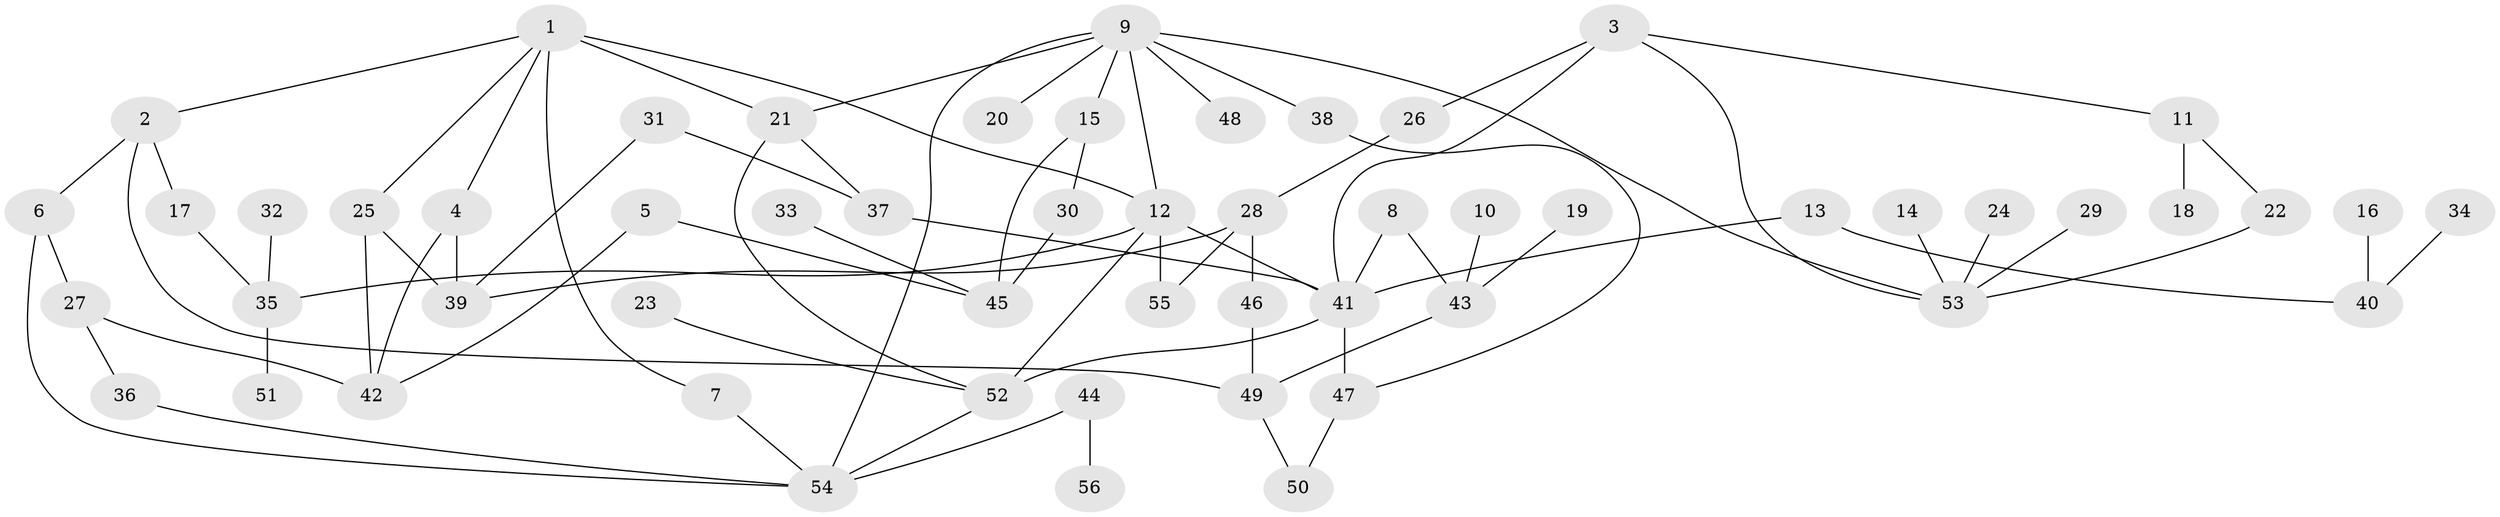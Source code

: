 // original degree distribution, {4: 0.0990990990990991, 6: 0.02702702702702703, 2: 0.32432432432432434, 3: 0.17117117117117117, 8: 0.009009009009009009, 7: 0.009009009009009009, 5: 0.04504504504504504, 1: 0.3153153153153153}
// Generated by graph-tools (version 1.1) at 2025/49/03/09/25 03:49:18]
// undirected, 56 vertices, 78 edges
graph export_dot {
graph [start="1"]
  node [color=gray90,style=filled];
  1;
  2;
  3;
  4;
  5;
  6;
  7;
  8;
  9;
  10;
  11;
  12;
  13;
  14;
  15;
  16;
  17;
  18;
  19;
  20;
  21;
  22;
  23;
  24;
  25;
  26;
  27;
  28;
  29;
  30;
  31;
  32;
  33;
  34;
  35;
  36;
  37;
  38;
  39;
  40;
  41;
  42;
  43;
  44;
  45;
  46;
  47;
  48;
  49;
  50;
  51;
  52;
  53;
  54;
  55;
  56;
  1 -- 2 [weight=1.0];
  1 -- 4 [weight=1.0];
  1 -- 7 [weight=1.0];
  1 -- 12 [weight=1.0];
  1 -- 21 [weight=1.0];
  1 -- 25 [weight=1.0];
  2 -- 6 [weight=1.0];
  2 -- 17 [weight=1.0];
  2 -- 49 [weight=1.0];
  3 -- 11 [weight=1.0];
  3 -- 26 [weight=1.0];
  3 -- 41 [weight=1.0];
  3 -- 53 [weight=1.0];
  4 -- 39 [weight=1.0];
  4 -- 42 [weight=1.0];
  5 -- 42 [weight=1.0];
  5 -- 45 [weight=1.0];
  6 -- 27 [weight=1.0];
  6 -- 54 [weight=1.0];
  7 -- 54 [weight=1.0];
  8 -- 41 [weight=1.0];
  8 -- 43 [weight=1.0];
  9 -- 12 [weight=1.0];
  9 -- 15 [weight=1.0];
  9 -- 20 [weight=1.0];
  9 -- 21 [weight=1.0];
  9 -- 38 [weight=1.0];
  9 -- 48 [weight=1.0];
  9 -- 53 [weight=1.0];
  9 -- 54 [weight=1.0];
  10 -- 43 [weight=1.0];
  11 -- 18 [weight=1.0];
  11 -- 22 [weight=1.0];
  12 -- 35 [weight=1.0];
  12 -- 41 [weight=1.0];
  12 -- 52 [weight=1.0];
  12 -- 55 [weight=1.0];
  13 -- 40 [weight=1.0];
  13 -- 41 [weight=1.0];
  14 -- 53 [weight=1.0];
  15 -- 30 [weight=1.0];
  15 -- 45 [weight=1.0];
  16 -- 40 [weight=1.0];
  17 -- 35 [weight=1.0];
  19 -- 43 [weight=1.0];
  21 -- 37 [weight=1.0];
  21 -- 52 [weight=1.0];
  22 -- 53 [weight=1.0];
  23 -- 52 [weight=1.0];
  24 -- 53 [weight=1.0];
  25 -- 39 [weight=1.0];
  25 -- 42 [weight=1.0];
  26 -- 28 [weight=1.0];
  27 -- 36 [weight=1.0];
  27 -- 42 [weight=1.0];
  28 -- 39 [weight=1.0];
  28 -- 46 [weight=1.0];
  28 -- 55 [weight=1.0];
  29 -- 53 [weight=1.0];
  30 -- 45 [weight=1.0];
  31 -- 37 [weight=1.0];
  31 -- 39 [weight=1.0];
  32 -- 35 [weight=1.0];
  33 -- 45 [weight=1.0];
  34 -- 40 [weight=1.0];
  35 -- 51 [weight=1.0];
  36 -- 54 [weight=1.0];
  37 -- 41 [weight=1.0];
  38 -- 47 [weight=1.0];
  41 -- 47 [weight=1.0];
  41 -- 52 [weight=1.0];
  43 -- 49 [weight=1.0];
  44 -- 54 [weight=1.0];
  44 -- 56 [weight=1.0];
  46 -- 49 [weight=1.0];
  47 -- 50 [weight=1.0];
  49 -- 50 [weight=1.0];
  52 -- 54 [weight=1.0];
}
